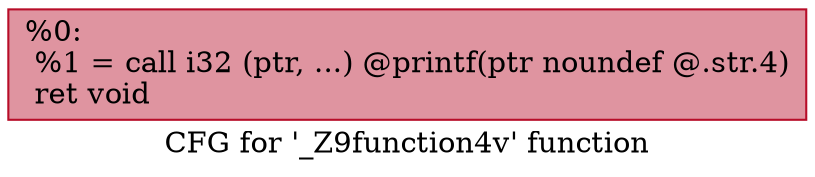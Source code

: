 digraph "CFG for '_Z9function4v' function" {
	label="CFG for '_Z9function4v' function";

	Node0x55a2dda21810 [shape=record,color="#b70d28ff", style=filled, fillcolor="#b70d2870",label="{%0:\l  %1 = call i32 (ptr, ...) @printf(ptr noundef @.str.4)\l  ret void\l}"];
}
